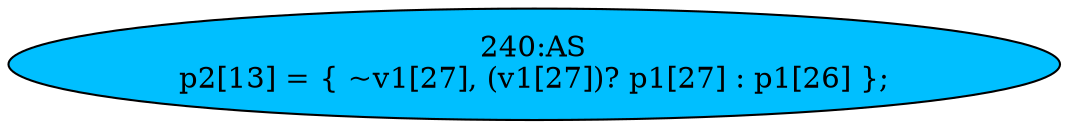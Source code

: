 strict digraph "" {
	node [label="\N"];
	"240:AS"	 [ast="<pyverilog.vparser.ast.Assign object at 0x7f40784bd290>",
		def_var="['p2']",
		fillcolor=deepskyblue,
		label="240:AS
p2[13] = { ~v1[27], (v1[27])? p1[27] : p1[26] };",
		statements="[]",
		style=filled,
		typ=Assign,
		use_var="['v1', 'v1', 'p1', 'p1']"];
}
